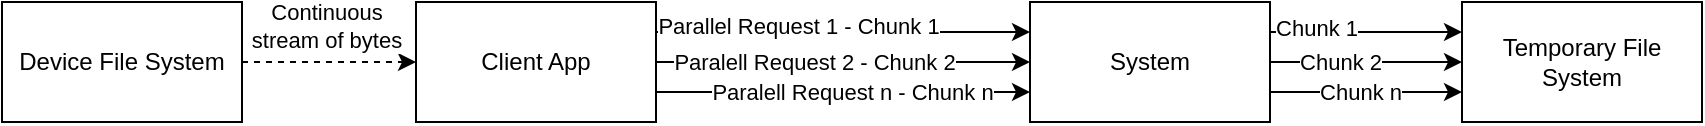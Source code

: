 <mxfile version="20.0.1" type="device"><diagram id="LIo1PK_B_sCB2YFDRbCE" name="Page-1"><mxGraphModel dx="1796" dy="528" grid="0" gridSize="10" guides="1" tooltips="1" connect="1" arrows="1" fold="1" page="0" pageScale="1" pageWidth="827" pageHeight="1169" math="0" shadow="0"><root><mxCell id="0"/><mxCell id="1" parent="0"/><mxCell id="NkCG8ruSq5qbLv6oyLgH-1" value="Device File System" style="rounded=0;whiteSpace=wrap;html=1;" vertex="1" parent="1"><mxGeometry x="-173" y="228" width="120" height="60" as="geometry"/></mxCell><mxCell id="NkCG8ruSq5qbLv6oyLgH-3" value="Client App" style="rounded=0;whiteSpace=wrap;html=1;" vertex="1" parent="1"><mxGeometry x="34" y="228" width="120" height="60" as="geometry"/></mxCell><mxCell id="NkCG8ruSq5qbLv6oyLgH-4" value="" style="endArrow=classic;dashed=1;html=1;rounded=0;entryX=0;entryY=0.5;entryDx=0;entryDy=0;exitX=1;exitY=0.5;exitDx=0;exitDy=0;" edge="1" parent="1" source="NkCG8ruSq5qbLv6oyLgH-1" target="NkCG8ruSq5qbLv6oyLgH-3"><mxGeometry width="50" height="50" relative="1" as="geometry"><mxPoint x="-150" y="338" as="sourcePoint"/><mxPoint x="-100" y="288" as="targetPoint"/></mxGeometry></mxCell><mxCell id="NkCG8ruSq5qbLv6oyLgH-7" value="Continuous &lt;br&gt;stream of bytes" style="edgeLabel;html=1;align=center;verticalAlign=middle;resizable=0;points=[];" vertex="1" connectable="0" parent="NkCG8ruSq5qbLv6oyLgH-4"><mxGeometry x="0.056" y="2" relative="1" as="geometry"><mxPoint x="-4" y="-16" as="offset"/></mxGeometry></mxCell><mxCell id="NkCG8ruSq5qbLv6oyLgH-5" value="System" style="rounded=0;whiteSpace=wrap;html=1;" vertex="1" parent="1"><mxGeometry x="341" y="228" width="120" height="60" as="geometry"/></mxCell><mxCell id="NkCG8ruSq5qbLv6oyLgH-14" value="Temporary File System" style="rounded=0;whiteSpace=wrap;html=1;" vertex="1" parent="1"><mxGeometry x="557" y="228" width="120" height="60" as="geometry"/></mxCell><mxCell id="NkCG8ruSq5qbLv6oyLgH-20" value="" style="endArrow=classic;html=1;rounded=0;entryX=0;entryY=0.25;entryDx=0;entryDy=0;exitX=1;exitY=0.25;exitDx=0;exitDy=0;" edge="1" parent="1" source="NkCG8ruSq5qbLv6oyLgH-3" target="NkCG8ruSq5qbLv6oyLgH-5"><mxGeometry width="50" height="50" relative="1" as="geometry"><mxPoint x="145" y="421" as="sourcePoint"/><mxPoint x="195" y="371" as="targetPoint"/></mxGeometry></mxCell><mxCell id="NkCG8ruSq5qbLv6oyLgH-22" value="Parallel Request 1 - Chunk 1" style="edgeLabel;html=1;align=center;verticalAlign=middle;resizable=0;points=[];" vertex="1" connectable="0" parent="NkCG8ruSq5qbLv6oyLgH-20"><mxGeometry x="-0.07" y="3" relative="1" as="geometry"><mxPoint x="-16" as="offset"/></mxGeometry></mxCell><mxCell id="NkCG8ruSq5qbLv6oyLgH-21" value="" style="endArrow=classic;html=1;rounded=0;entryX=0;entryY=0.5;entryDx=0;entryDy=0;" edge="1" parent="1" source="NkCG8ruSq5qbLv6oyLgH-3" target="NkCG8ruSq5qbLv6oyLgH-5"><mxGeometry width="50" height="50" relative="1" as="geometry"><mxPoint x="133" y="346" as="sourcePoint"/><mxPoint x="319" y="346" as="targetPoint"/></mxGeometry></mxCell><mxCell id="NkCG8ruSq5qbLv6oyLgH-23" value="Paralell Request 2 - Chunk 2" style="edgeLabel;html=1;align=center;verticalAlign=middle;resizable=0;points=[];" vertex="1" connectable="0" parent="NkCG8ruSq5qbLv6oyLgH-21"><mxGeometry x="-0.305" y="-1" relative="1" as="geometry"><mxPoint x="14" y="-1" as="offset"/></mxGeometry></mxCell><mxCell id="NkCG8ruSq5qbLv6oyLgH-24" value="" style="endArrow=classic;html=1;rounded=0;entryX=0;entryY=0.75;entryDx=0;entryDy=0;exitX=1;exitY=0.75;exitDx=0;exitDy=0;" edge="1" parent="1" source="NkCG8ruSq5qbLv6oyLgH-3" target="NkCG8ruSq5qbLv6oyLgH-5"><mxGeometry width="50" height="50" relative="1" as="geometry"><mxPoint x="136" y="400" as="sourcePoint"/><mxPoint x="323" y="400" as="targetPoint"/></mxGeometry></mxCell><mxCell id="NkCG8ruSq5qbLv6oyLgH-25" value="Paralell Request n - Chunk n" style="edgeLabel;html=1;align=center;verticalAlign=middle;resizable=0;points=[];" vertex="1" connectable="0" parent="NkCG8ruSq5qbLv6oyLgH-24"><mxGeometry x="-0.305" y="-1" relative="1" as="geometry"><mxPoint x="33" y="-1" as="offset"/></mxGeometry></mxCell><mxCell id="NkCG8ruSq5qbLv6oyLgH-26" value="" style="endArrow=classic;html=1;rounded=0;entryX=0;entryY=0.25;entryDx=0;entryDy=0;exitX=1;exitY=0.25;exitDx=0;exitDy=0;" edge="1" parent="1" source="NkCG8ruSq5qbLv6oyLgH-5" target="NkCG8ruSq5qbLv6oyLgH-14"><mxGeometry width="50" height="50" relative="1" as="geometry"><mxPoint x="482" y="388" as="sourcePoint"/><mxPoint x="532" y="338" as="targetPoint"/></mxGeometry></mxCell><mxCell id="NkCG8ruSq5qbLv6oyLgH-29" value="Chunk 1" style="edgeLabel;html=1;align=center;verticalAlign=middle;resizable=0;points=[];" vertex="1" connectable="0" parent="NkCG8ruSq5qbLv6oyLgH-26"><mxGeometry x="-0.25" y="1" relative="1" as="geometry"><mxPoint x="-13" y="-1" as="offset"/></mxGeometry></mxCell><mxCell id="NkCG8ruSq5qbLv6oyLgH-27" value="" style="endArrow=classic;html=1;rounded=0;entryX=0;entryY=0.5;entryDx=0;entryDy=0;exitX=1;exitY=0.5;exitDx=0;exitDy=0;" edge="1" parent="1" source="NkCG8ruSq5qbLv6oyLgH-5" target="NkCG8ruSq5qbLv6oyLgH-14"><mxGeometry width="50" height="50" relative="1" as="geometry"><mxPoint x="492" y="398" as="sourcePoint"/><mxPoint x="542" y="348" as="targetPoint"/></mxGeometry></mxCell><mxCell id="NkCG8ruSq5qbLv6oyLgH-30" value="Chunk 2" style="edgeLabel;html=1;align=center;verticalAlign=middle;resizable=0;points=[];" vertex="1" connectable="0" parent="NkCG8ruSq5qbLv6oyLgH-27"><mxGeometry x="-0.271" relative="1" as="geometry"><mxPoint as="offset"/></mxGeometry></mxCell><mxCell id="NkCG8ruSq5qbLv6oyLgH-28" value="" style="endArrow=classic;html=1;rounded=0;entryX=0;entryY=0.75;entryDx=0;entryDy=0;exitX=1;exitY=0.75;exitDx=0;exitDy=0;" edge="1" parent="1" source="NkCG8ruSq5qbLv6oyLgH-5" target="NkCG8ruSq5qbLv6oyLgH-14"><mxGeometry width="50" height="50" relative="1" as="geometry"><mxPoint x="489" y="350" as="sourcePoint"/><mxPoint x="539" y="300" as="targetPoint"/></mxGeometry></mxCell><mxCell id="NkCG8ruSq5qbLv6oyLgH-31" value="Chunk n" style="edgeLabel;html=1;align=center;verticalAlign=middle;resizable=0;points=[];" vertex="1" connectable="0" parent="NkCG8ruSq5qbLv6oyLgH-28"><mxGeometry x="-0.062" relative="1" as="geometry"><mxPoint as="offset"/></mxGeometry></mxCell></root></mxGraphModel></diagram></mxfile>